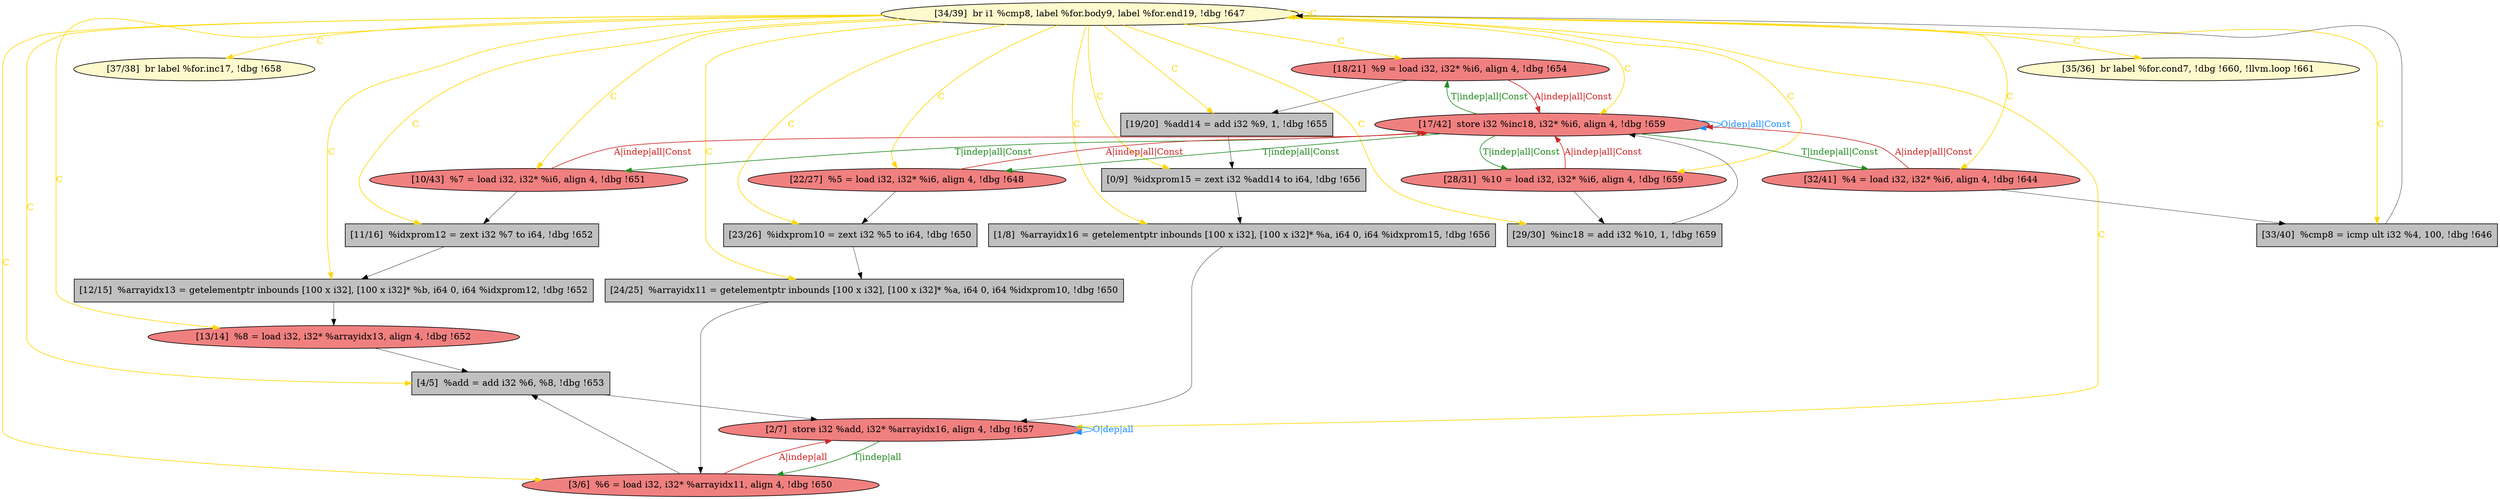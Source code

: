 
digraph G {


node425 [fillcolor=lightcoral,label="[13/14]  %8 = load i32, i32* %arrayidx13, align 4, !dbg !652",shape=ellipse,style=filled ]
node423 [fillcolor=grey,label="[4/5]  %add = add i32 %6, %8, !dbg !653",shape=rectangle,style=filled ]
node420 [fillcolor=grey,label="[12/15]  %arrayidx13 = getelementptr inbounds [100 x i32], [100 x i32]* %b, i64 0, i64 %idxprom12, !dbg !652",shape=rectangle,style=filled ]
node409 [fillcolor=lemonchiffon,label="[37/38]  br label %for.inc17, !dbg !658",shape=ellipse,style=filled ]
node422 [fillcolor=grey,label="[19/20]  %add14 = add i32 %9, 1, !dbg !655",shape=rectangle,style=filled ]
node407 [fillcolor=grey,label="[1/8]  %arrayidx16 = getelementptr inbounds [100 x i32], [100 x i32]* %a, i64 0, i64 %idxprom15, !dbg !656",shape=rectangle,style=filled ]
node417 [fillcolor=grey,label="[24/25]  %arrayidx11 = getelementptr inbounds [100 x i32], [100 x i32]* %a, i64 0, i64 %idxprom10, !dbg !650",shape=rectangle,style=filled ]
node408 [fillcolor=lightcoral,label="[3/6]  %6 = load i32, i32* %arrayidx11, align 4, !dbg !650",shape=ellipse,style=filled ]
node418 [fillcolor=grey,label="[23/26]  %idxprom10 = zext i32 %5 to i64, !dbg !650",shape=rectangle,style=filled ]
node406 [fillcolor=lightcoral,label="[18/21]  %9 = load i32, i32* %i6, align 4, !dbg !654",shape=ellipse,style=filled ]
node421 [fillcolor=lemonchiffon,label="[34/39]  br i1 %cmp8, label %for.body9, label %for.end19, !dbg !647",shape=ellipse,style=filled ]
node404 [fillcolor=grey,label="[0/9]  %idxprom15 = zext i32 %add14 to i64, !dbg !656",shape=rectangle,style=filled ]
node416 [fillcolor=lightcoral,label="[17/42]  store i32 %inc18, i32* %i6, align 4, !dbg !659",shape=ellipse,style=filled ]
node405 [fillcolor=lightcoral,label="[10/43]  %7 = load i32, i32* %i6, align 4, !dbg !651",shape=ellipse,style=filled ]
node410 [fillcolor=grey,label="[11/16]  %idxprom12 = zext i32 %7 to i64, !dbg !652",shape=rectangle,style=filled ]
node411 [fillcolor=grey,label="[29/30]  %inc18 = add i32 %10, 1, !dbg !659",shape=rectangle,style=filled ]
node413 [fillcolor=lightcoral,label="[2/7]  store i32 %add, i32* %arrayidx16, align 4, !dbg !657",shape=ellipse,style=filled ]
node424 [fillcolor=lightcoral,label="[32/41]  %4 = load i32, i32* %i6, align 4, !dbg !644",shape=ellipse,style=filled ]
node414 [fillcolor=grey,label="[33/40]  %cmp8 = icmp ult i32 %4, 100, !dbg !646",shape=rectangle,style=filled ]
node415 [fillcolor=lightcoral,label="[28/31]  %10 = load i32, i32* %i6, align 4, !dbg !659",shape=ellipse,style=filled ]
node412 [fillcolor=lemonchiffon,label="[35/36]  br label %for.cond7, !dbg !660, !llvm.loop !661",shape=ellipse,style=filled ]
node419 [fillcolor=lightcoral,label="[22/27]  %5 = load i32, i32* %i6, align 4, !dbg !648",shape=ellipse,style=filled ]

node421->node412 [style=solid,color=gold,label="C",penwidth=1.0,fontcolor=gold ]
node421->node411 [style=solid,color=gold,label="C",penwidth=1.0,fontcolor=gold ]
node413->node408 [style=solid,color=forestgreen,label="T|indep|all",penwidth=1.0,fontcolor=forestgreen ]
node408->node413 [style=solid,color=firebrick3,label="A|indep|all",penwidth=1.0,fontcolor=firebrick3 ]
node405->node416 [style=solid,color=firebrick3,label="A|indep|all|Const",penwidth=1.0,fontcolor=firebrick3 ]
node421->node415 [style=solid,color=gold,label="C",penwidth=1.0,fontcolor=gold ]
node416->node416 [style=solid,color=dodgerblue,label="O|dep|all|Const",penwidth=1.0,fontcolor=dodgerblue ]
node413->node413 [style=solid,color=dodgerblue,label="O|dep|all",penwidth=1.0,fontcolor=dodgerblue ]
node421->node421 [style=solid,color=gold,label="C",penwidth=1.0,fontcolor=gold ]
node421->node417 [style=solid,color=gold,label="C",penwidth=1.0,fontcolor=gold ]
node421->node424 [style=solid,color=gold,label="C",penwidth=1.0,fontcolor=gold ]
node416->node406 [style=solid,color=forestgreen,label="T|indep|all|Const",penwidth=1.0,fontcolor=forestgreen ]
node406->node416 [style=solid,color=firebrick3,label="A|indep|all|Const",penwidth=1.0,fontcolor=firebrick3 ]
node416->node405 [style=solid,color=forestgreen,label="T|indep|all|Const",penwidth=1.0,fontcolor=forestgreen ]
node421->node413 [style=solid,color=gold,label="C",penwidth=1.0,fontcolor=gold ]
node421->node416 [style=solid,color=gold,label="C",penwidth=1.0,fontcolor=gold ]
node424->node414 [style=solid,color=black,label="",penwidth=0.5,fontcolor=black ]
node421->node423 [style=solid,color=gold,label="C",penwidth=1.0,fontcolor=gold ]
node416->node424 [style=solid,color=forestgreen,label="T|indep|all|Const",penwidth=1.0,fontcolor=forestgreen ]
node424->node416 [style=solid,color=firebrick3,label="A|indep|all|Const",penwidth=1.0,fontcolor=firebrick3 ]
node418->node417 [style=solid,color=black,label="",penwidth=0.5,fontcolor=black ]
node421->node408 [style=solid,color=gold,label="C",penwidth=1.0,fontcolor=gold ]
node405->node410 [style=solid,color=black,label="",penwidth=0.5,fontcolor=black ]
node415->node411 [style=solid,color=black,label="",penwidth=0.5,fontcolor=black ]
node421->node406 [style=solid,color=gold,label="C",penwidth=1.0,fontcolor=gold ]
node421->node419 [style=solid,color=gold,label="C",penwidth=1.0,fontcolor=gold ]
node421->node425 [style=solid,color=gold,label="C",penwidth=1.0,fontcolor=gold ]
node422->node404 [style=solid,color=black,label="",penwidth=0.5,fontcolor=black ]
node421->node405 [style=solid,color=gold,label="C",penwidth=1.0,fontcolor=gold ]
node406->node422 [style=solid,color=black,label="",penwidth=0.5,fontcolor=black ]
node421->node409 [style=solid,color=gold,label="C",penwidth=1.0,fontcolor=gold ]
node421->node422 [style=solid,color=gold,label="C",penwidth=1.0,fontcolor=gold ]
node421->node410 [style=solid,color=gold,label="C",penwidth=1.0,fontcolor=gold ]
node410->node420 [style=solid,color=black,label="",penwidth=0.5,fontcolor=black ]
node404->node407 [style=solid,color=black,label="",penwidth=0.5,fontcolor=black ]
node421->node418 [style=solid,color=gold,label="C",penwidth=1.0,fontcolor=gold ]
node421->node414 [style=solid,color=gold,label="C",penwidth=1.0,fontcolor=gold ]
node414->node421 [style=solid,color=black,label="",penwidth=0.5,fontcolor=black ]
node419->node418 [style=solid,color=black,label="",penwidth=0.5,fontcolor=black ]
node425->node423 [style=solid,color=black,label="",penwidth=0.5,fontcolor=black ]
node416->node419 [style=solid,color=forestgreen,label="T|indep|all|Const",penwidth=1.0,fontcolor=forestgreen ]
node415->node416 [style=solid,color=firebrick3,label="A|indep|all|Const",penwidth=1.0,fontcolor=firebrick3 ]
node416->node415 [style=solid,color=forestgreen,label="T|indep|all|Const",penwidth=1.0,fontcolor=forestgreen ]
node420->node425 [style=solid,color=black,label="",penwidth=0.5,fontcolor=black ]
node421->node407 [style=solid,color=gold,label="C",penwidth=1.0,fontcolor=gold ]
node421->node404 [style=solid,color=gold,label="C",penwidth=1.0,fontcolor=gold ]
node419->node416 [style=solid,color=firebrick3,label="A|indep|all|Const",penwidth=1.0,fontcolor=firebrick3 ]
node421->node420 [style=solid,color=gold,label="C",penwidth=1.0,fontcolor=gold ]
node423->node413 [style=solid,color=black,label="",penwidth=0.5,fontcolor=black ]
node407->node413 [style=solid,color=black,label="",penwidth=0.5,fontcolor=black ]
node411->node416 [style=solid,color=black,label="",penwidth=0.5,fontcolor=black ]
node408->node423 [style=solid,color=black,label="",penwidth=0.5,fontcolor=black ]
node417->node408 [style=solid,color=black,label="",penwidth=0.5,fontcolor=black ]


}
